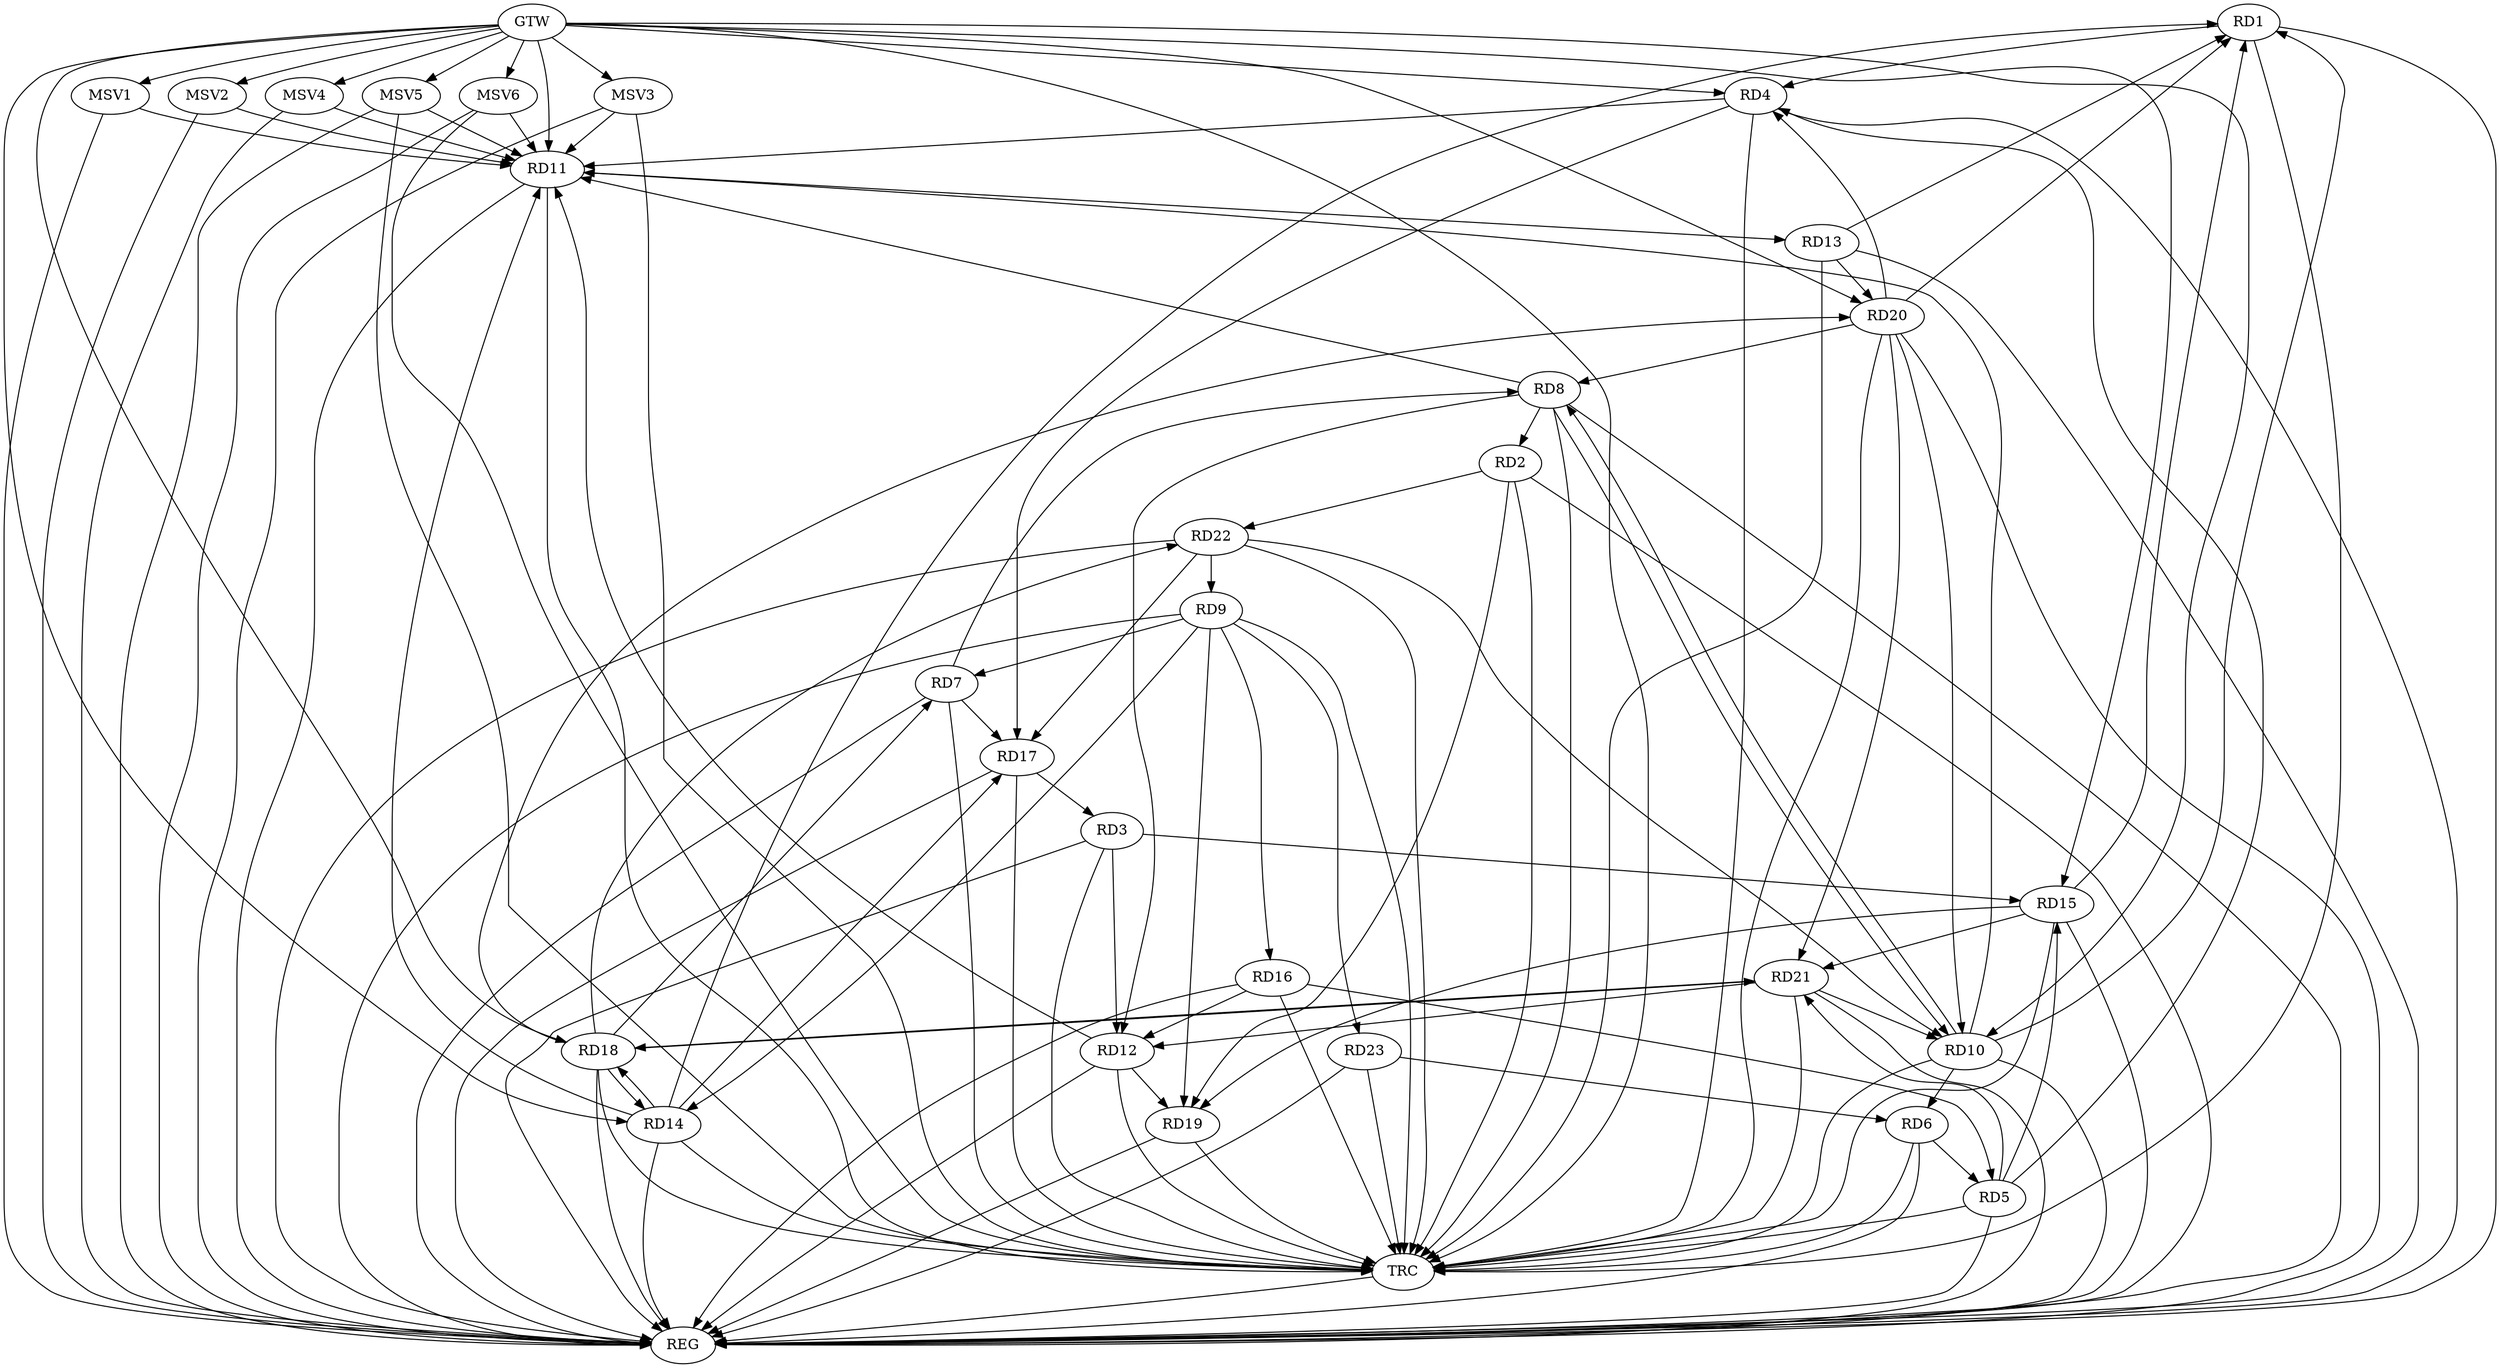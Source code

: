 strict digraph G {
  RD1 [ label="RD1" ];
  RD2 [ label="RD2" ];
  RD3 [ label="RD3" ];
  RD4 [ label="RD4" ];
  RD5 [ label="RD5" ];
  RD6 [ label="RD6" ];
  RD7 [ label="RD7" ];
  RD8 [ label="RD8" ];
  RD9 [ label="RD9" ];
  RD10 [ label="RD10" ];
  RD11 [ label="RD11" ];
  RD12 [ label="RD12" ];
  RD13 [ label="RD13" ];
  RD14 [ label="RD14" ];
  RD15 [ label="RD15" ];
  RD16 [ label="RD16" ];
  RD17 [ label="RD17" ];
  RD18 [ label="RD18" ];
  RD19 [ label="RD19" ];
  RD20 [ label="RD20" ];
  RD21 [ label="RD21" ];
  RD22 [ label="RD22" ];
  RD23 [ label="RD23" ];
  GTW [ label="GTW" ];
  REG [ label="REG" ];
  TRC [ label="TRC" ];
  MSV1 [ label="MSV1" ];
  MSV2 [ label="MSV2" ];
  MSV3 [ label="MSV3" ];
  MSV4 [ label="MSV4" ];
  MSV5 [ label="MSV5" ];
  MSV6 [ label="MSV6" ];
  RD1 -> RD4;
  RD10 -> RD1;
  RD13 -> RD1;
  RD14 -> RD1;
  RD15 -> RD1;
  RD20 -> RD1;
  RD8 -> RD2;
  RD2 -> RD19;
  RD2 -> RD22;
  RD3 -> RD12;
  RD3 -> RD15;
  RD17 -> RD3;
  RD5 -> RD4;
  RD4 -> RD11;
  RD4 -> RD17;
  RD20 -> RD4;
  RD6 -> RD5;
  RD5 -> RD15;
  RD16 -> RD5;
  RD5 -> RD21;
  RD10 -> RD6;
  RD23 -> RD6;
  RD7 -> RD8;
  RD9 -> RD7;
  RD7 -> RD17;
  RD18 -> RD7;
  RD8 -> RD10;
  RD10 -> RD8;
  RD8 -> RD11;
  RD8 -> RD12;
  RD20 -> RD8;
  RD9 -> RD14;
  RD9 -> RD16;
  RD9 -> RD19;
  RD22 -> RD9;
  RD9 -> RD23;
  RD10 -> RD11;
  RD20 -> RD10;
  RD21 -> RD10;
  RD22 -> RD10;
  RD12 -> RD11;
  RD11 -> RD13;
  RD14 -> RD11;
  RD16 -> RD12;
  RD12 -> RD19;
  RD21 -> RD12;
  RD13 -> RD20;
  RD14 -> RD17;
  RD14 -> RD18;
  RD18 -> RD14;
  RD15 -> RD19;
  RD15 -> RD21;
  RD22 -> RD17;
  RD18 -> RD20;
  RD18 -> RD21;
  RD21 -> RD18;
  RD18 -> RD22;
  RD20 -> RD21;
  GTW -> RD15;
  GTW -> RD20;
  GTW -> RD18;
  GTW -> RD10;
  GTW -> RD4;
  GTW -> RD14;
  GTW -> RD11;
  RD1 -> REG;
  RD2 -> REG;
  RD3 -> REG;
  RD4 -> REG;
  RD5 -> REG;
  RD6 -> REG;
  RD7 -> REG;
  RD8 -> REG;
  RD9 -> REG;
  RD10 -> REG;
  RD11 -> REG;
  RD12 -> REG;
  RD13 -> REG;
  RD14 -> REG;
  RD15 -> REG;
  RD16 -> REG;
  RD17 -> REG;
  RD18 -> REG;
  RD19 -> REG;
  RD20 -> REG;
  RD21 -> REG;
  RD22 -> REG;
  RD23 -> REG;
  RD1 -> TRC;
  RD2 -> TRC;
  RD3 -> TRC;
  RD4 -> TRC;
  RD5 -> TRC;
  RD6 -> TRC;
  RD7 -> TRC;
  RD8 -> TRC;
  RD9 -> TRC;
  RD10 -> TRC;
  RD11 -> TRC;
  RD12 -> TRC;
  RD13 -> TRC;
  RD14 -> TRC;
  RD15 -> TRC;
  RD16 -> TRC;
  RD17 -> TRC;
  RD18 -> TRC;
  RD19 -> TRC;
  RD20 -> TRC;
  RD21 -> TRC;
  RD22 -> TRC;
  RD23 -> TRC;
  GTW -> TRC;
  TRC -> REG;
  MSV1 -> RD11;
  GTW -> MSV1;
  MSV1 -> REG;
  MSV2 -> RD11;
  GTW -> MSV2;
  MSV2 -> REG;
  MSV3 -> RD11;
  GTW -> MSV3;
  MSV3 -> REG;
  MSV3 -> TRC;
  MSV4 -> RD11;
  GTW -> MSV4;
  MSV4 -> REG;
  MSV5 -> RD11;
  MSV6 -> RD11;
  GTW -> MSV5;
  MSV5 -> REG;
  MSV5 -> TRC;
  GTW -> MSV6;
  MSV6 -> REG;
  MSV6 -> TRC;
}
